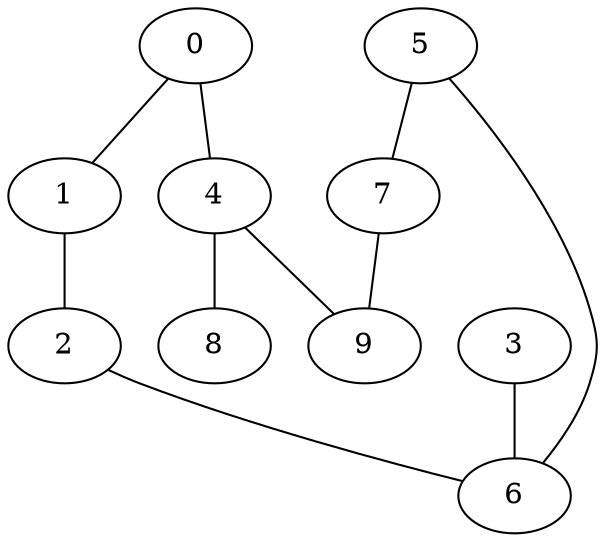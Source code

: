 graph "sampletest150-mod2_image7.bmp" {
	0	 [type=corner,
		x=198,
		y=39];
	1	 [type=corner,
		x=450,
		y=130];
	0 -- 1	 [angle0=".35",
		frequency=1,
		type0=line];
	4	 [type=intersection,
		x=108,
		y=266];
	0 -- 4	 [angle0="-1.19",
		frequency=1,
		type0=line];
	2	 [type=corner,
		x=414,
		y=244];
	1 -- 2	 [angle0="-1.26",
		frequency=1,
		type0=line];
	6	 [type=intersection,
		x=428,
		y=257];
	2 -- 6	 [angle0=".75",
		frequency=1,
		type0=line];
	3	 [type=endpoint,
		x=470,
		y=258];
	3 -- 6	 [angle0=".02",
		frequency=1,
		type0=line];
	8	 [type=endpoint,
		x=52,
		y=261];
	4 -- 8	 [angle0=".09",
		frequency=1,
		type0=line];
	9	 [type=corner,
		x=71,
		y=379];
	4 -- 9	 [angle0="-1.25",
		frequency=1,
		type0=line];
	5	 [type=corner,
		x=405,
		y=266];
	5 -- 6	 [angle0="-.37",
		frequency=1,
		type0=line];
	7	 [type=corner,
		x=319,
		y=480];
	5 -- 7	 [angle0="-1.19",
		frequency=1,
		type0=line];
	7 -- 9	 [angle0=".39",
		frequency=1,
		type0=line];
}

